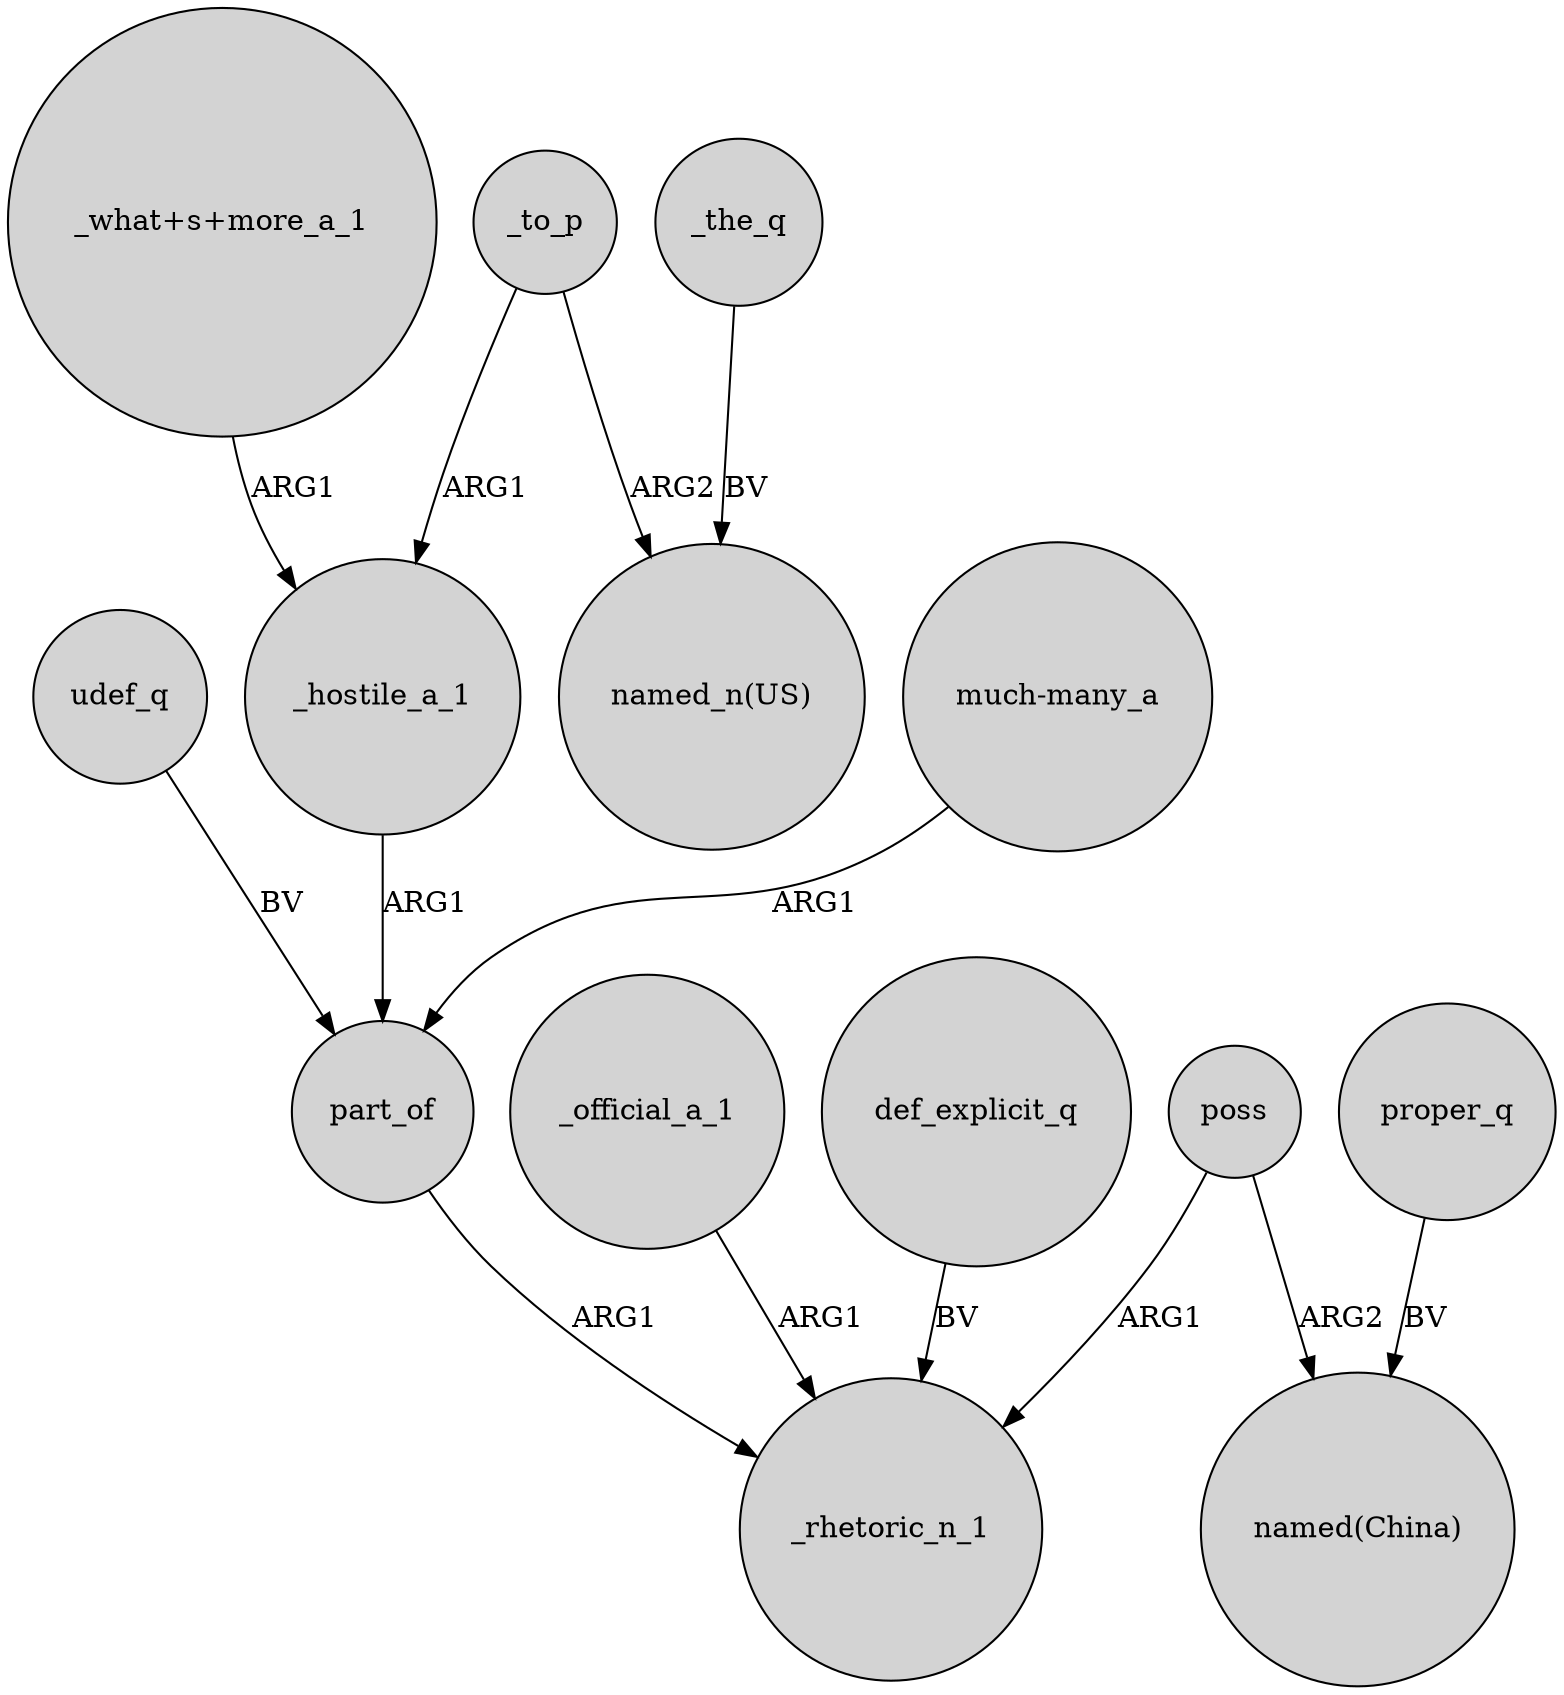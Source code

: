 digraph {
	node [shape=circle style=filled]
	udef_q -> part_of [label=BV]
	poss -> _rhetoric_n_1 [label=ARG1]
	_hostile_a_1 -> part_of [label=ARG1]
	_official_a_1 -> _rhetoric_n_1 [label=ARG1]
	_to_p -> _hostile_a_1 [label=ARG1]
	"_what+s+more_a_1" -> _hostile_a_1 [label=ARG1]
	poss -> "named(China)" [label=ARG2]
	_to_p -> "named_n(US)" [label=ARG2]
	_the_q -> "named_n(US)" [label=BV]
	"much-many_a" -> part_of [label=ARG1]
	def_explicit_q -> _rhetoric_n_1 [label=BV]
	part_of -> _rhetoric_n_1 [label=ARG1]
	proper_q -> "named(China)" [label=BV]
}
